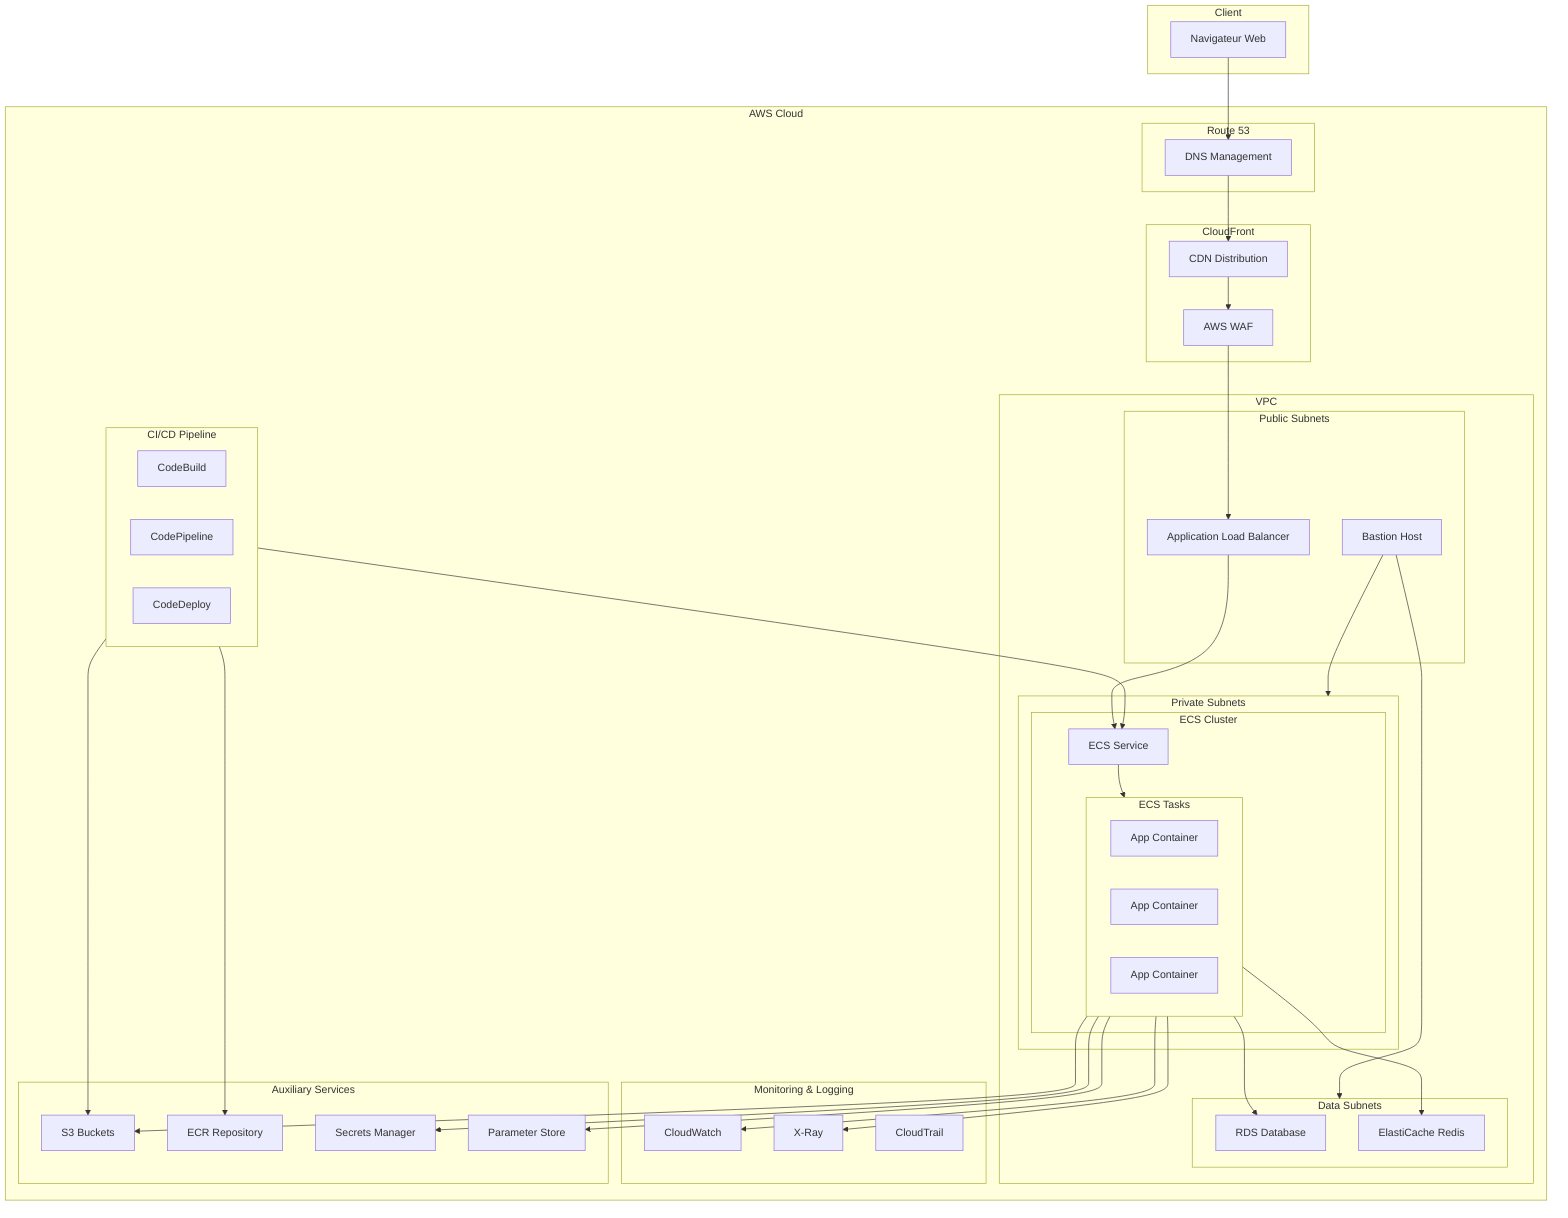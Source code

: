 flowchart TD
    subgraph Client
        Browser["Navigateur Web"]
    end

    subgraph AWS["AWS Cloud"]
        subgraph Route53["Route 53"]
            DNS["DNS Management"]
        end

        subgraph CloudFront["CloudFront"]
            CDN["CDN Distribution"]
            WAF["AWS WAF"]
        end
        
        subgraph VPC["VPC"]
            subgraph PublicSubnets["Public Subnets"]
                ALB["Application Load Balancer"]
                Bastion["Bastion Host"]
            end
            
            subgraph PrivateSubnets["Private Subnets"]
                subgraph ECS["ECS Cluster"]
                    Service["ECS Service"]
                    subgraph Tasks["ECS Tasks"]
                        App1["App Container"]
                        App2["App Container"]
                        App3["App Container"]
                    end
                end
            end
            
            subgraph DataSubnets["Data Subnets"]
                RDS["RDS Database"]
                ElastiCache["ElastiCache Redis"]
            end
        end
        
        subgraph MonitoringServices["Monitoring & Logging"]
            CloudWatch["CloudWatch"]
            XRay["X-Ray"]
            CloudTrail["CloudTrail"]
        end
        
        subgraph AuxiliaryServices["Auxiliary Services"]
            S3["S3 Buckets"]
            ECR["ECR Repository"]
            SecretsManager["Secrets Manager"]
            ParameterStore["Parameter Store"]
        end
        
        subgraph CICD["CI/CD Pipeline"]
            CodeBuild["CodeBuild"]
            CodePipeline["CodePipeline"]
            CodeDeploy["CodeDeploy"]
        end
    end
    
    Browser --> DNS
    DNS --> CDN
    CDN --> WAF
    WAF --> ALB
    ALB --> Service
    Service --> Tasks
    Tasks --> RDS
    Tasks --> ElastiCache
    Tasks --> S3
    Tasks --> SecretsManager
    Tasks --> ParameterStore
    
    Tasks --> CloudWatch
    Tasks --> XRay
    
    CICD --> ECR
    CICD --> S3
    CICD --> Service
    
    Bastion --> PrivateSubnets
    Bastion --> DataSubnets